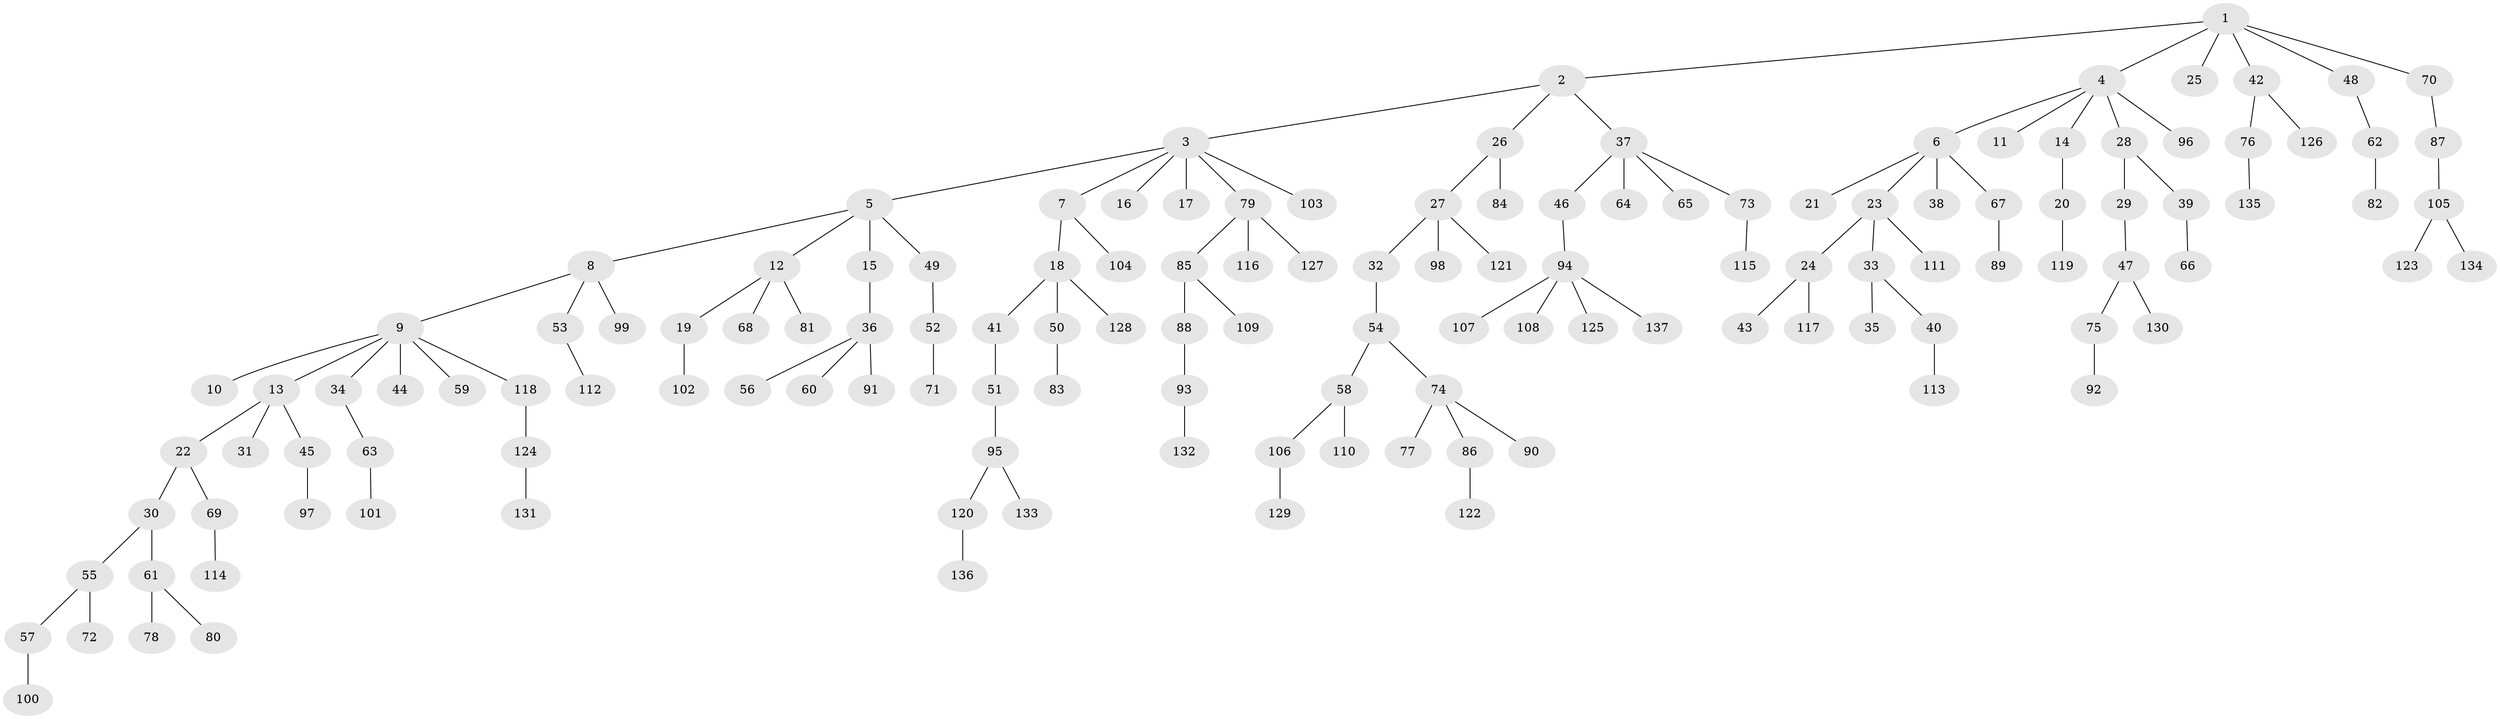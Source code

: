 // Generated by graph-tools (version 1.1) at 2025/02/03/09/25 03:02:16]
// undirected, 137 vertices, 136 edges
graph export_dot {
graph [start="1"]
  node [color=gray90,style=filled];
  1;
  2;
  3;
  4;
  5;
  6;
  7;
  8;
  9;
  10;
  11;
  12;
  13;
  14;
  15;
  16;
  17;
  18;
  19;
  20;
  21;
  22;
  23;
  24;
  25;
  26;
  27;
  28;
  29;
  30;
  31;
  32;
  33;
  34;
  35;
  36;
  37;
  38;
  39;
  40;
  41;
  42;
  43;
  44;
  45;
  46;
  47;
  48;
  49;
  50;
  51;
  52;
  53;
  54;
  55;
  56;
  57;
  58;
  59;
  60;
  61;
  62;
  63;
  64;
  65;
  66;
  67;
  68;
  69;
  70;
  71;
  72;
  73;
  74;
  75;
  76;
  77;
  78;
  79;
  80;
  81;
  82;
  83;
  84;
  85;
  86;
  87;
  88;
  89;
  90;
  91;
  92;
  93;
  94;
  95;
  96;
  97;
  98;
  99;
  100;
  101;
  102;
  103;
  104;
  105;
  106;
  107;
  108;
  109;
  110;
  111;
  112;
  113;
  114;
  115;
  116;
  117;
  118;
  119;
  120;
  121;
  122;
  123;
  124;
  125;
  126;
  127;
  128;
  129;
  130;
  131;
  132;
  133;
  134;
  135;
  136;
  137;
  1 -- 2;
  1 -- 4;
  1 -- 25;
  1 -- 42;
  1 -- 48;
  1 -- 70;
  2 -- 3;
  2 -- 26;
  2 -- 37;
  3 -- 5;
  3 -- 7;
  3 -- 16;
  3 -- 17;
  3 -- 79;
  3 -- 103;
  4 -- 6;
  4 -- 11;
  4 -- 14;
  4 -- 28;
  4 -- 96;
  5 -- 8;
  5 -- 12;
  5 -- 15;
  5 -- 49;
  6 -- 21;
  6 -- 23;
  6 -- 38;
  6 -- 67;
  7 -- 18;
  7 -- 104;
  8 -- 9;
  8 -- 53;
  8 -- 99;
  9 -- 10;
  9 -- 13;
  9 -- 34;
  9 -- 44;
  9 -- 59;
  9 -- 118;
  12 -- 19;
  12 -- 68;
  12 -- 81;
  13 -- 22;
  13 -- 31;
  13 -- 45;
  14 -- 20;
  15 -- 36;
  18 -- 41;
  18 -- 50;
  18 -- 128;
  19 -- 102;
  20 -- 119;
  22 -- 30;
  22 -- 69;
  23 -- 24;
  23 -- 33;
  23 -- 111;
  24 -- 43;
  24 -- 117;
  26 -- 27;
  26 -- 84;
  27 -- 32;
  27 -- 98;
  27 -- 121;
  28 -- 29;
  28 -- 39;
  29 -- 47;
  30 -- 55;
  30 -- 61;
  32 -- 54;
  33 -- 35;
  33 -- 40;
  34 -- 63;
  36 -- 56;
  36 -- 60;
  36 -- 91;
  37 -- 46;
  37 -- 64;
  37 -- 65;
  37 -- 73;
  39 -- 66;
  40 -- 113;
  41 -- 51;
  42 -- 76;
  42 -- 126;
  45 -- 97;
  46 -- 94;
  47 -- 75;
  47 -- 130;
  48 -- 62;
  49 -- 52;
  50 -- 83;
  51 -- 95;
  52 -- 71;
  53 -- 112;
  54 -- 58;
  54 -- 74;
  55 -- 57;
  55 -- 72;
  57 -- 100;
  58 -- 106;
  58 -- 110;
  61 -- 78;
  61 -- 80;
  62 -- 82;
  63 -- 101;
  67 -- 89;
  69 -- 114;
  70 -- 87;
  73 -- 115;
  74 -- 77;
  74 -- 86;
  74 -- 90;
  75 -- 92;
  76 -- 135;
  79 -- 85;
  79 -- 116;
  79 -- 127;
  85 -- 88;
  85 -- 109;
  86 -- 122;
  87 -- 105;
  88 -- 93;
  93 -- 132;
  94 -- 107;
  94 -- 108;
  94 -- 125;
  94 -- 137;
  95 -- 120;
  95 -- 133;
  105 -- 123;
  105 -- 134;
  106 -- 129;
  118 -- 124;
  120 -- 136;
  124 -- 131;
}
